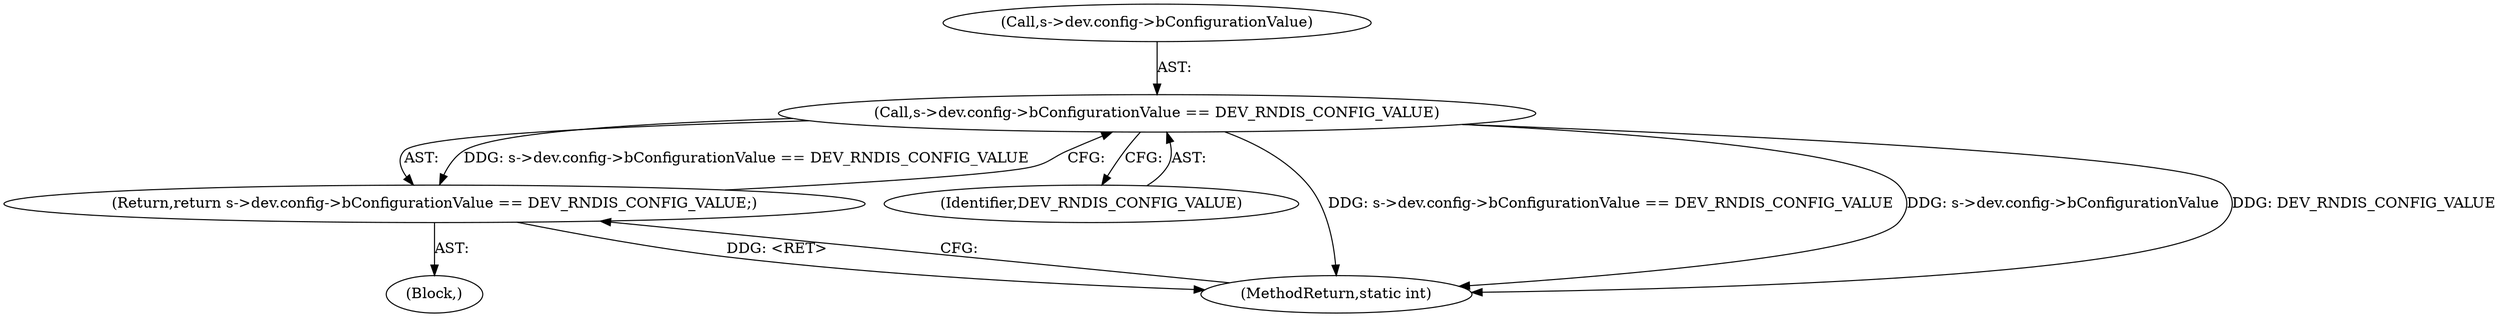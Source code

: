 digraph "1_qemu_80eecda8e5d09c442c24307f340840a5b70ea3b9@pointer" {
"1000104" [label="(Call,s->dev.config->bConfigurationValue == DEV_RNDIS_CONFIG_VALUE)"];
"1000103" [label="(Return,return s->dev.config->bConfigurationValue == DEV_RNDIS_CONFIG_VALUE;)"];
"1000112" [label="(Identifier,DEV_RNDIS_CONFIG_VALUE)"];
"1000103" [label="(Return,return s->dev.config->bConfigurationValue == DEV_RNDIS_CONFIG_VALUE;)"];
"1000102" [label="(Block,)"];
"1000105" [label="(Call,s->dev.config->bConfigurationValue)"];
"1000113" [label="(MethodReturn,static int)"];
"1000104" [label="(Call,s->dev.config->bConfigurationValue == DEV_RNDIS_CONFIG_VALUE)"];
"1000104" -> "1000103"  [label="AST: "];
"1000104" -> "1000112"  [label="CFG: "];
"1000105" -> "1000104"  [label="AST: "];
"1000112" -> "1000104"  [label="AST: "];
"1000103" -> "1000104"  [label="CFG: "];
"1000104" -> "1000113"  [label="DDG: s->dev.config->bConfigurationValue == DEV_RNDIS_CONFIG_VALUE"];
"1000104" -> "1000113"  [label="DDG: s->dev.config->bConfigurationValue"];
"1000104" -> "1000113"  [label="DDG: DEV_RNDIS_CONFIG_VALUE"];
"1000104" -> "1000103"  [label="DDG: s->dev.config->bConfigurationValue == DEV_RNDIS_CONFIG_VALUE"];
"1000103" -> "1000102"  [label="AST: "];
"1000113" -> "1000103"  [label="CFG: "];
"1000103" -> "1000113"  [label="DDG: <RET>"];
}
